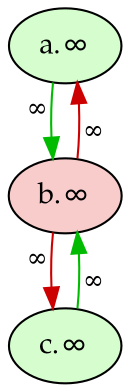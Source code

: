 digraph {
    rankdir="TB"
    node [style=filled fontname="Palatino" fontsize=14]
    node [fillcolor="#d5fdce"]
    "a" [label="a.∞"]
    "c" [label="c.∞"]
    node [fillcolor="#f7cccb"]
    "b" [label="b.∞"]
    edge[labeldistance=1.5 fontsize=12]
    edge [color="#00BB00" style="solid" dir="forward" taillabel="∞"]
           "a" -> "b" 
           "c" -> "b" 
    edge [color="#CC0000" style="solid" dir="forward" taillabel="∞"]
           "b" -> "a" 
           "b" -> "c" 
 }

